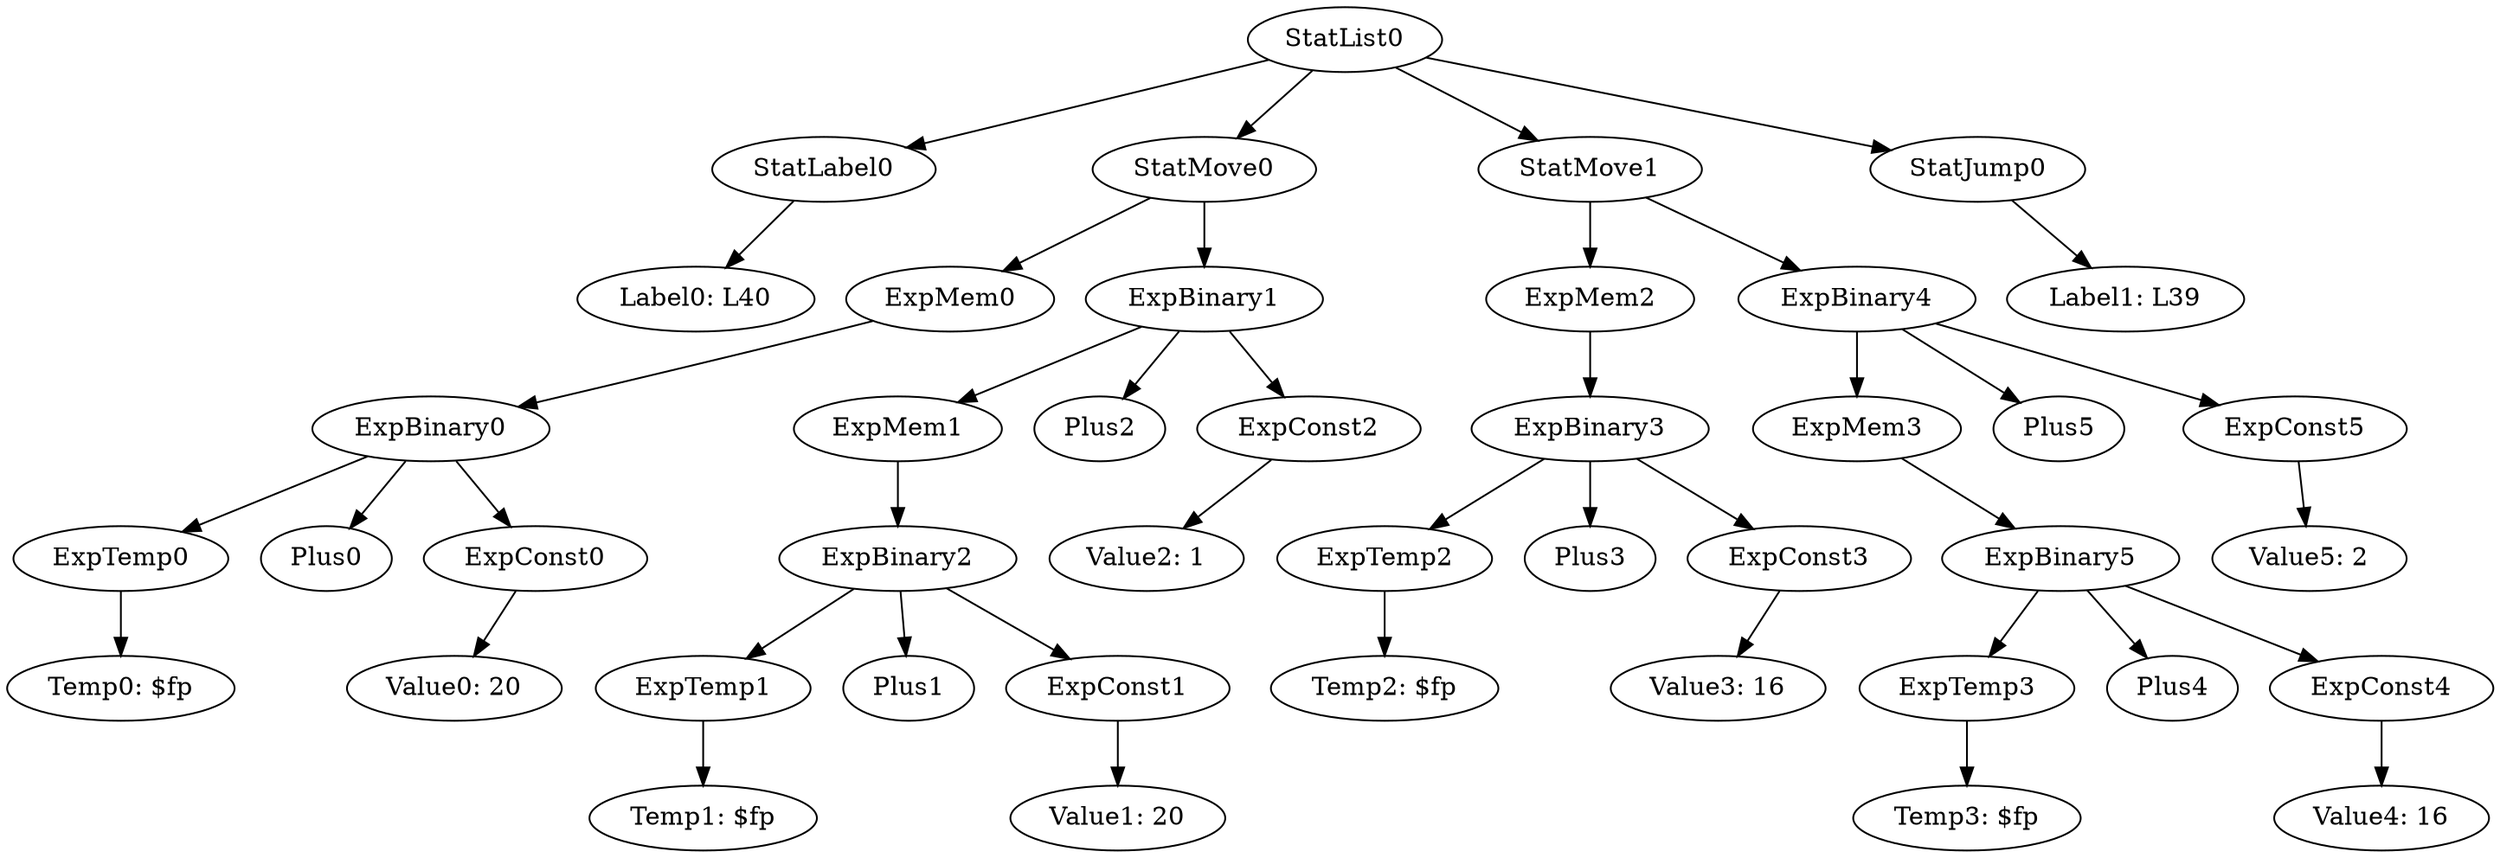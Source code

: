 digraph {
	ordering = out;
	ExpBinary4 -> ExpMem3;
	ExpBinary4 -> Plus5;
	ExpBinary4 -> ExpConst5;
	ExpConst1 -> "Value1: 20";
	StatMove1 -> ExpMem2;
	StatMove1 -> ExpBinary4;
	ExpTemp1 -> "Temp1: $fp";
	ExpMem0 -> ExpBinary0;
	ExpBinary1 -> ExpMem1;
	ExpBinary1 -> Plus2;
	ExpBinary1 -> ExpConst2;
	ExpBinary5 -> ExpTemp3;
	ExpBinary5 -> Plus4;
	ExpBinary5 -> ExpConst4;
	ExpMem3 -> ExpBinary5;
	ExpConst0 -> "Value0: 20";
	ExpMem1 -> ExpBinary2;
	StatLabel0 -> "Label0: L40";
	StatList0 -> StatLabel0;
	StatList0 -> StatMove0;
	StatList0 -> StatMove1;
	StatList0 -> StatJump0;
	ExpTemp0 -> "Temp0: $fp";
	ExpConst5 -> "Value5: 2";
	ExpBinary3 -> ExpTemp2;
	ExpBinary3 -> Plus3;
	ExpBinary3 -> ExpConst3;
	StatJump0 -> "Label1: L39";
	ExpMem2 -> ExpBinary3;
	ExpBinary2 -> ExpTemp1;
	ExpBinary2 -> Plus1;
	ExpBinary2 -> ExpConst1;
	StatMove0 -> ExpMem0;
	StatMove0 -> ExpBinary1;
	ExpBinary0 -> ExpTemp0;
	ExpBinary0 -> Plus0;
	ExpBinary0 -> ExpConst0;
	ExpConst2 -> "Value2: 1";
	ExpConst3 -> "Value3: 16";
	ExpTemp2 -> "Temp2: $fp";
	ExpTemp3 -> "Temp3: $fp";
	ExpConst4 -> "Value4: 16";
}

